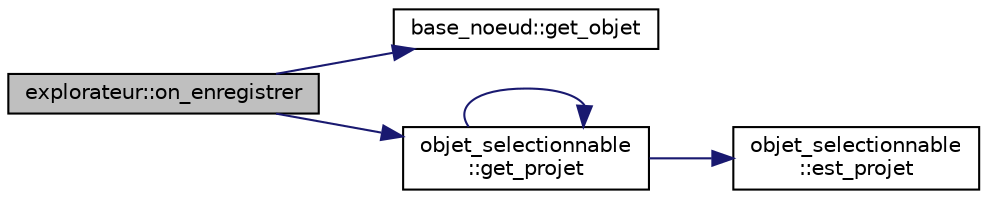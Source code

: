 digraph "explorateur::on_enregistrer"
{
  edge [fontname="Helvetica",fontsize="10",labelfontname="Helvetica",labelfontsize="10"];
  node [fontname="Helvetica",fontsize="10",shape=record];
  rankdir="LR";
  Node914 [label="explorateur::on_enregistrer",height=0.2,width=0.4,color="black", fillcolor="grey75", style="filled", fontcolor="black"];
  Node914 -> Node915 [color="midnightblue",fontsize="10",style="solid",fontname="Helvetica"];
  Node915 [label="base_noeud::get_objet",height=0.2,width=0.4,color="black", fillcolor="white", style="filled",URL="$classbase__noeud.html#a762c999077b247ebf1d8c6dd83313ffd"];
  Node914 -> Node916 [color="midnightblue",fontsize="10",style="solid",fontname="Helvetica"];
  Node916 [label="objet_selectionnable\l::get_projet",height=0.2,width=0.4,color="black", fillcolor="white", style="filled",URL="$classobjet__selectionnable.html#ab48a75e720955aebe27f720dfaa5e78e"];
  Node916 -> Node917 [color="midnightblue",fontsize="10",style="solid",fontname="Helvetica"];
  Node917 [label="objet_selectionnable\l::est_projet",height=0.2,width=0.4,color="black", fillcolor="white", style="filled",URL="$classobjet__selectionnable.html#a49ea1a29523e46f099896477a2b43eaa"];
  Node916 -> Node916 [color="midnightblue",fontsize="10",style="solid",fontname="Helvetica"];
}
